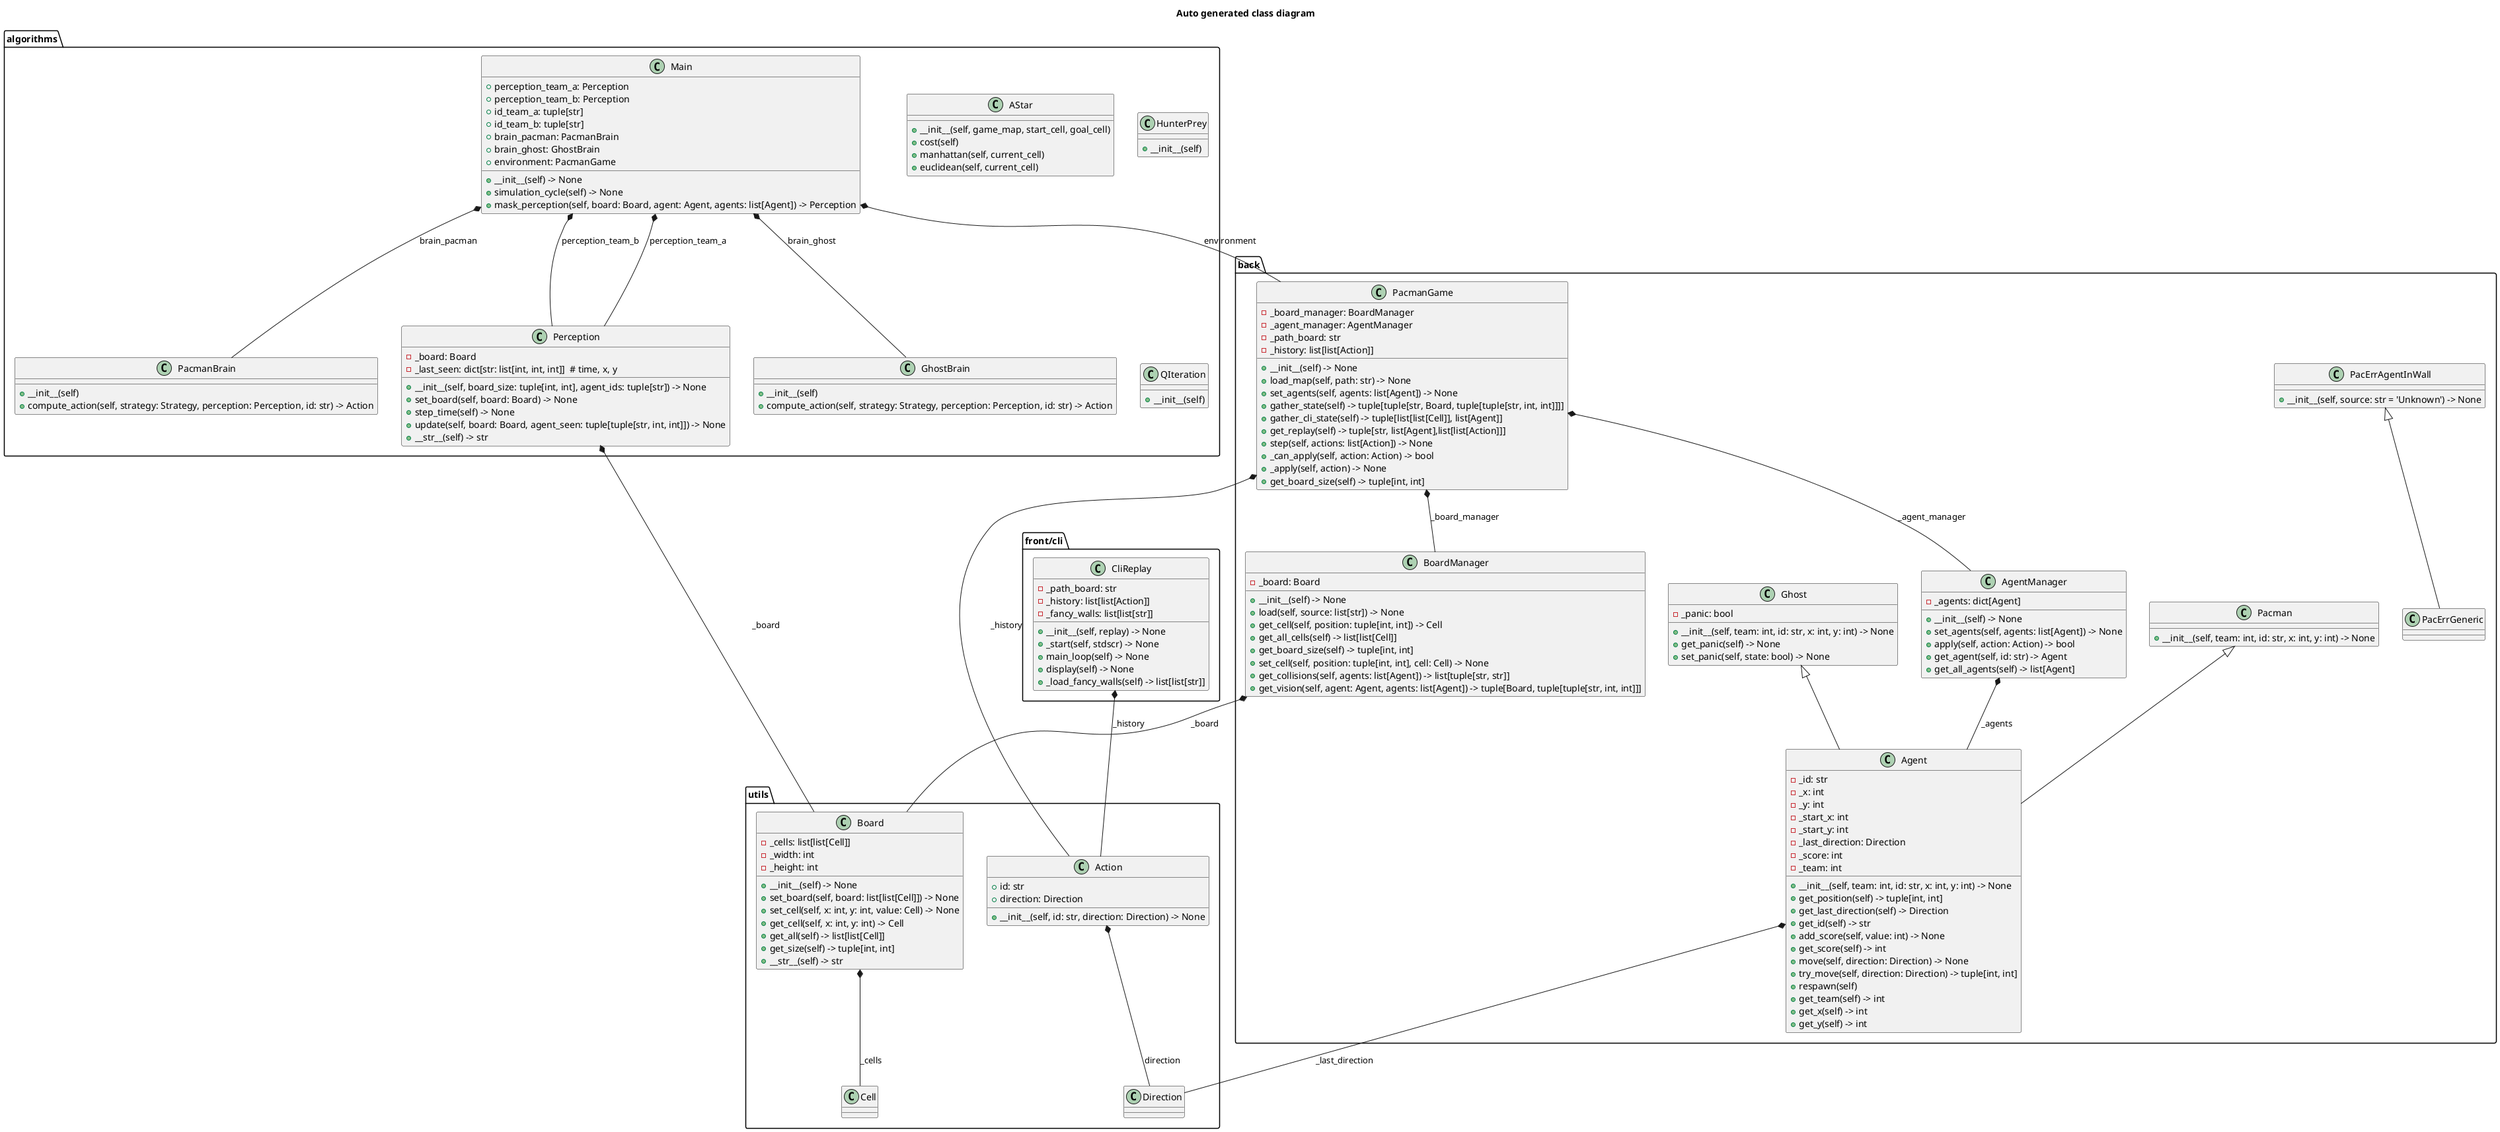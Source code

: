 @startuml class_full
title Auto generated class diagram
package utils {
class Action{
+id: str
+direction: Direction
+ __init__(self, id: str, direction: Direction) -> None
}
Action *-- Direction : direction

class Board{
-_cells: list[list[Cell]]
-_width: int
-_height: int
+ __init__(self) -> None
+ set_board(self, board: list[list[Cell]]) -> None
+ set_cell(self, x: int, y: int, value: Cell) -> None
+ get_cell(self, x: int, y: int) -> Cell
+ get_all(self) -> list[list[Cell]]
+ get_size(self) -> tuple[int, int]
+ __str__(self) -> str
}
Board *-- Cell : _cells

}
package back {
class Agent{
-_id: str
-_x: int
-_y: int
-_start_x: int
-_start_y: int
-_last_direction: Direction
-_score: int
-_team: int
+ __init__(self, team: int, id: str, x: int, y: int) -> None
+ get_position(self) -> tuple[int, int]
+ get_last_direction(self) -> Direction
+ get_id(self) -> str
+ add_score(self, value: int) -> None
+ get_score(self) -> int
+ move(self, direction: Direction) -> None
+ try_move(self, direction: Direction) -> tuple[int, int]
+ respawn(self)
+ get_team(self) -> int
+ get_x(self) -> int
+ get_y(self) -> int
}
Agent *-- Direction : _last_direction

class AgentManager{
-_agents: dict[Agent]
+ __init__(self) -> None
+ set_agents(self, agents: list[Agent]) -> None
+ apply(self, action: Action) -> bool
+ get_agent(self, id: str) -> Agent
+ get_all_agents(self) -> list[Agent]
}
AgentManager *-- Agent : _agents

class BoardManager{
-_board: Board
+ __init__(self) -> None
+ load(self, source: list[str]) -> None
+ get_cell(self, position: tuple[int, int]) -> Cell
+ get_all_cells(self) -> list[list[Cell]]
+ get_board_size(self) -> tuple[int, int]
+ set_cell(self, position: tuple[int, int], cell: Cell) -> None
+ get_collisions(self, agents: list[Agent]) -> list[tuple[str, str]]
+ get_vision(self, agent: Agent, agents: list[Agent]) -> tuple[Board, tuple[tuple[str, int, int]]]
}
BoardManager *-- Board : _board

class PacErrAgentInWall{
+ __init__(self, source: str = 'Unknown') -> None
}
PacErrAgentInWall <|-- PacErrGeneric

class Ghost{
-_panic: bool
+ __init__(self, team: int, id: str, x: int, y: int) -> None
+ get_panic(self) -> None
+ set_panic(self, state: bool) -> None
}
Ghost <|-- Agent

class Pacman{
+ __init__(self, team: int, id: str, x: int, y: int) -> None
}
Pacman <|-- Agent

class PacmanGame{
-_board_manager: BoardManager
-_agent_manager: AgentManager
-_path_board: str
-_history: list[list[Action]]
+ __init__(self) -> None
+ load_map(self, path: str) -> None
+ set_agents(self, agents: list[Agent]) -> None
+ gather_state(self) -> tuple[tuple[str, Board, tuple[tuple[str, int, int]]]]
+ gather_cli_state(self) -> tuple[list[list[Cell]], list[Agent]]
+ get_replay(self) -> tuple[str, list[Agent],list[list[Action]]]
+ step(self, actions: list[Action]) -> None
+ _can_apply(self, action: Action) -> bool
+ _apply(self, action) -> None
+ get_board_size(self) -> tuple[int, int]
}
PacmanGame *-- BoardManager : _board_manager
PacmanGame *-- AgentManager : _agent_manager
PacmanGame *-- Action : _history

}
package algorithms {
class AStar{
+ __init__(self, game_map, start_cell, goal_cell)
+ cost(self)
+ manhattan(self, current_cell)
+ euclidean(self, current_cell)
}

class GhostBrain{
+ __init__(self)
+ compute_action(self, strategy: Strategy, perception: Perception, id: str) -> Action
}

class HunterPrey{
+ __init__(self)
}

class Main{
+perception_team_a: Perception
+perception_team_b: Perception
+id_team_a: tuple[str]
+id_team_b: tuple[str]
+brain_pacman: PacmanBrain
+brain_ghost: GhostBrain
+environment: PacmanGame
+ __init__(self) -> None
+ simulation_cycle(self) -> None
+ mask_perception(self, board: Board, agent: Agent, agents: list[Agent]) -> Perception
}
Main *-- Perception : perception_team_a
Main *-- Perception : perception_team_b
Main *-- PacmanBrain : brain_pacman
Main *-- GhostBrain : brain_ghost
Main *-- PacmanGame : environment

class PacmanBrain{
+ __init__(self)
+ compute_action(self, strategy: Strategy, perception: Perception, id: str) -> Action
}

class Perception{
-_board: Board
-_last_seen: dict[str: list[int, int, int]]  # time, x, y
+ __init__(self, board_size: tuple[int, int], agent_ids: tuple[str]) -> None
+ set_board(self, board: Board) -> None
+ step_time(self) -> None
+ update(self, board: Board, agent_seen: tuple[tuple[str, int, int]]) -> None
+ __str__(self) -> str
}
Perception *-- Board : _board

class QIteration{
+ __init__(self)
}

}
package front/cli {
class CliReplay{
-_path_board: str
-_history: list[list[Action]]
-_fancy_walls: list[list[str]]
+ __init__(self, replay) -> None
+ _start(self, stdscr) -> None
+ main_loop(self) -> None
+ display(self) -> None
+ _load_fancy_walls(self) -> list[list[str]]
}
CliReplay *-- Action : _history

}
@enduml
